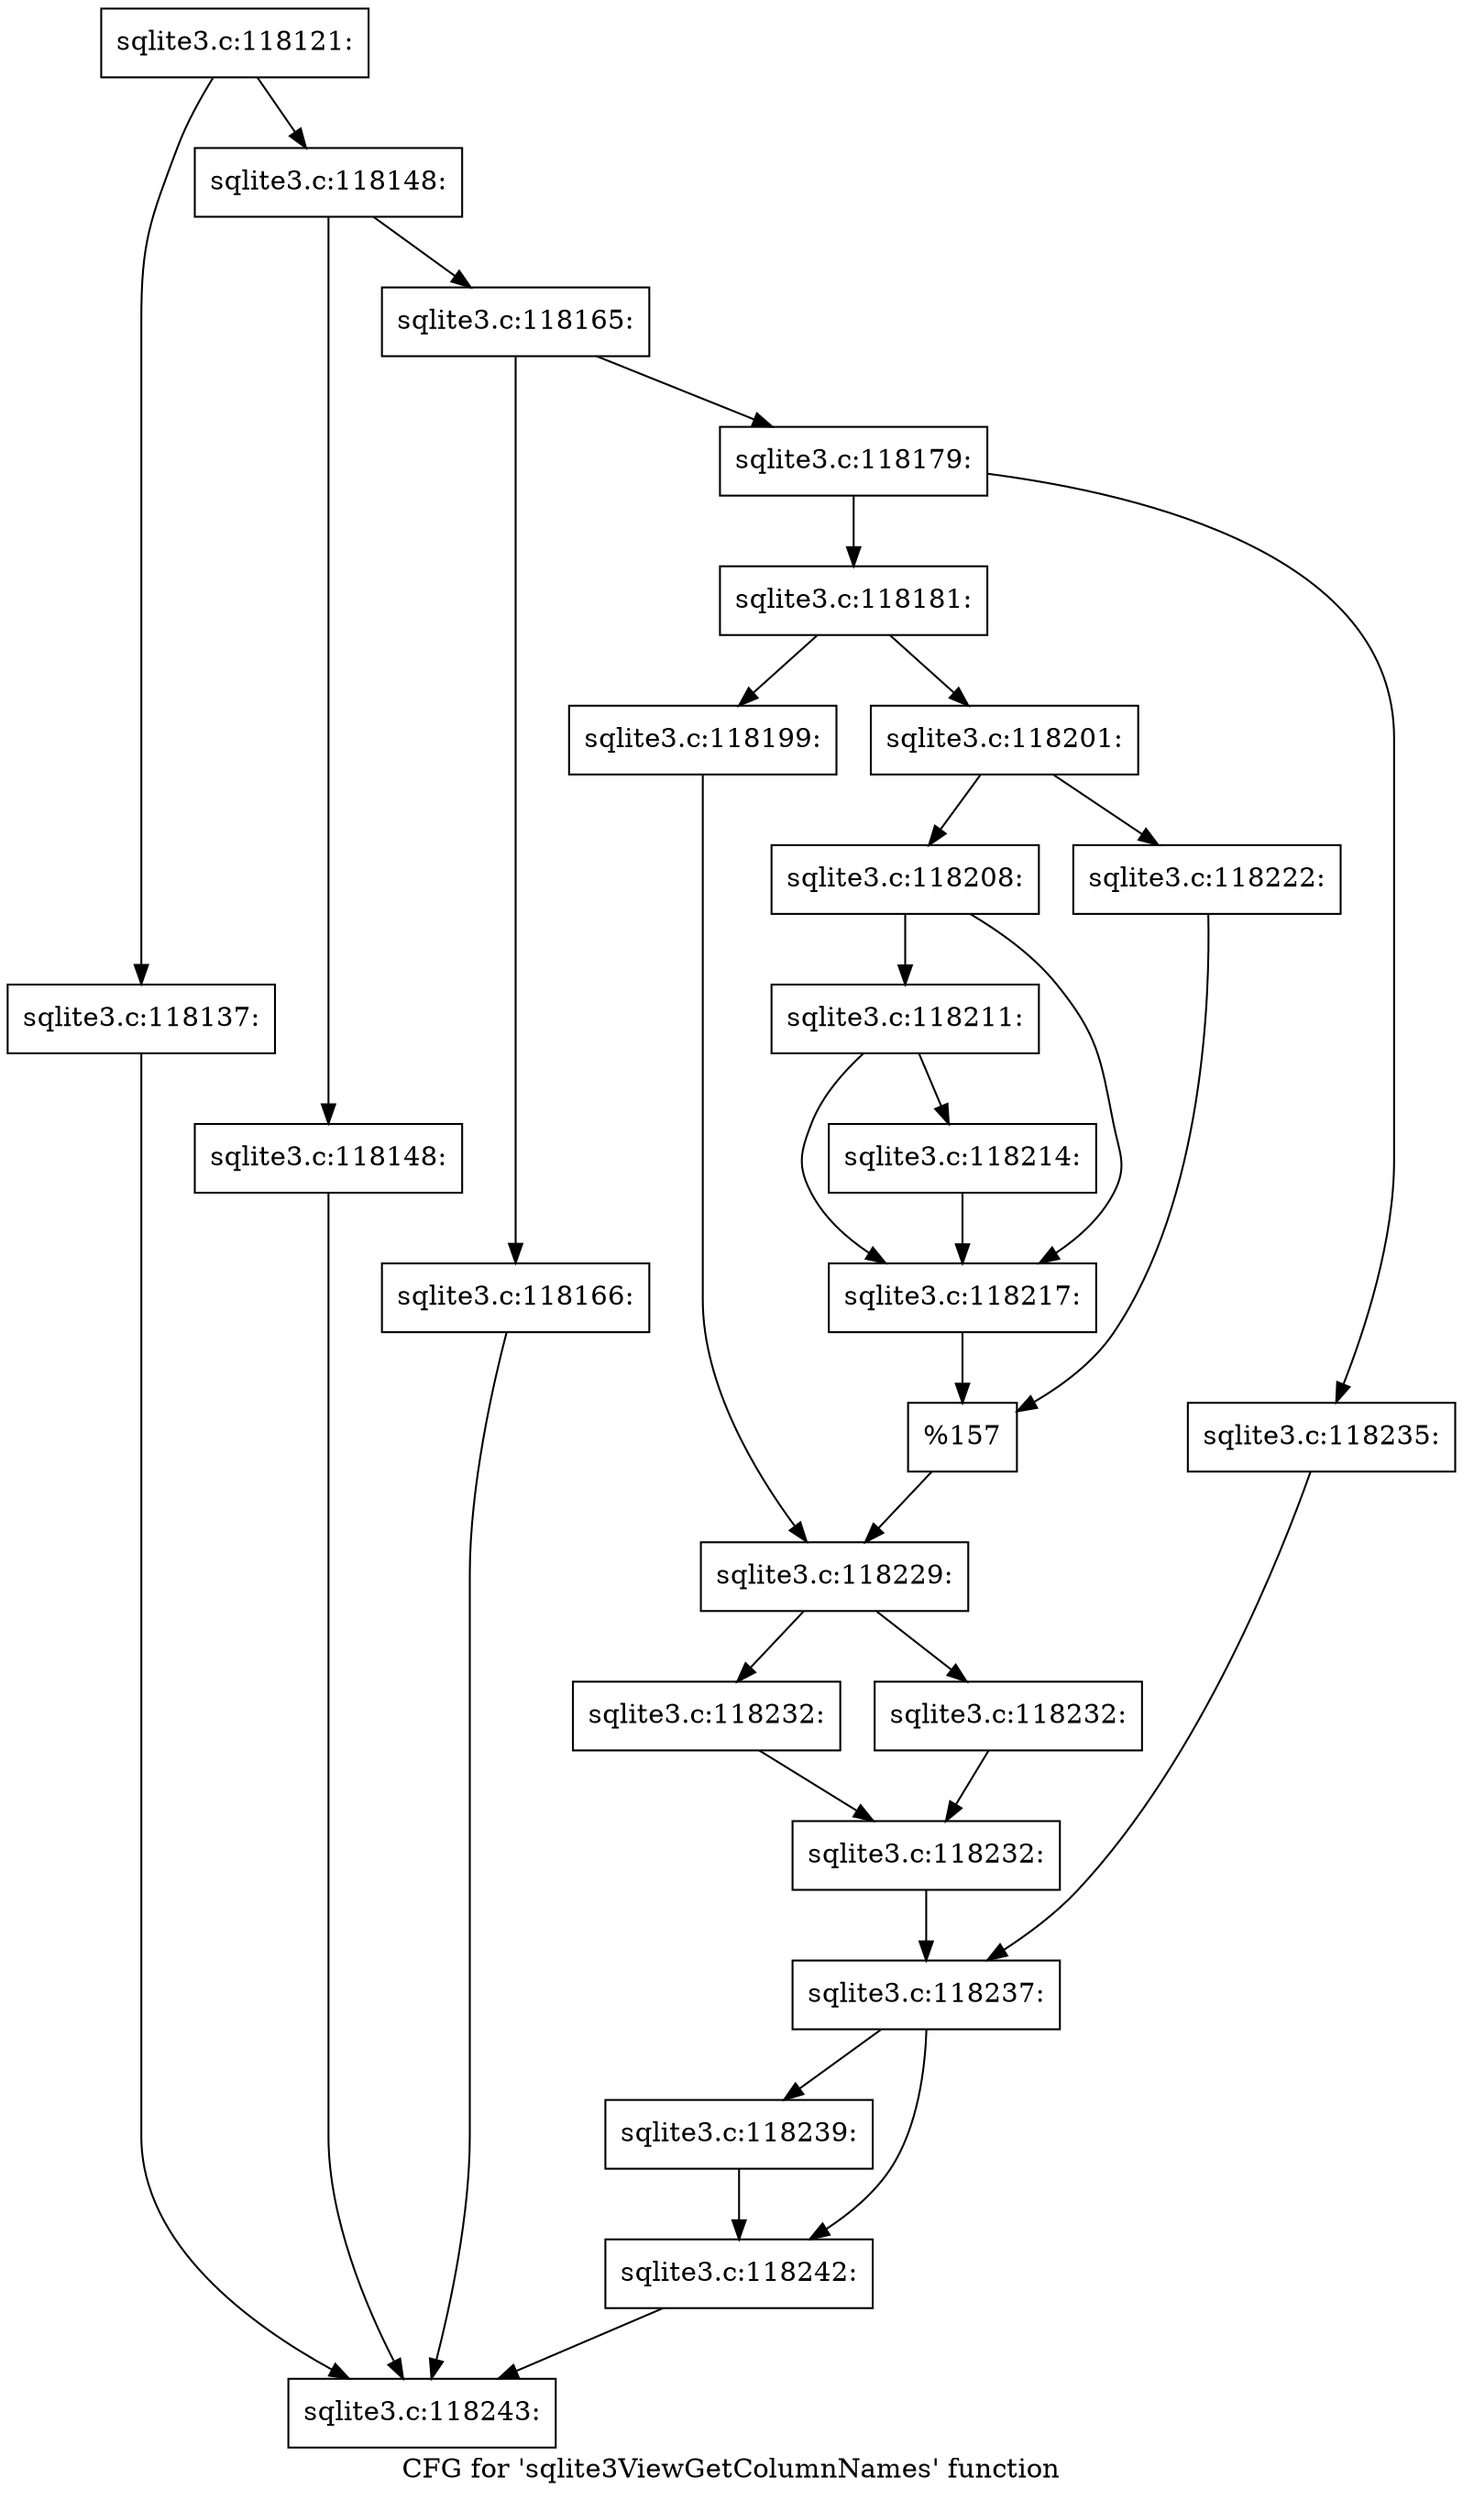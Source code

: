 digraph "CFG for 'sqlite3ViewGetColumnNames' function" {
	label="CFG for 'sqlite3ViewGetColumnNames' function";

	Node0x55c0f8fbf030 [shape=record,label="{sqlite3.c:118121:}"];
	Node0x55c0f8fbf030 -> Node0x55c0f8fc2300;
	Node0x55c0f8fbf030 -> Node0x55c0f8fc2350;
	Node0x55c0f8fc2300 [shape=record,label="{sqlite3.c:118137:}"];
	Node0x55c0f8fc2300 -> Node0x55c0f8fbf1b0;
	Node0x55c0f8fc2350 [shape=record,label="{sqlite3.c:118148:}"];
	Node0x55c0f8fc2350 -> Node0x55c0f65871d0;
	Node0x55c0f8fc2350 -> Node0x55c0f8fc3200;
	Node0x55c0f65871d0 [shape=record,label="{sqlite3.c:118148:}"];
	Node0x55c0f65871d0 -> Node0x55c0f8fbf1b0;
	Node0x55c0f8fc3200 [shape=record,label="{sqlite3.c:118165:}"];
	Node0x55c0f8fc3200 -> Node0x55c0f8fc3cc0;
	Node0x55c0f8fc3200 -> Node0x55c0f8fc3d10;
	Node0x55c0f8fc3cc0 [shape=record,label="{sqlite3.c:118166:}"];
	Node0x55c0f8fc3cc0 -> Node0x55c0f8fbf1b0;
	Node0x55c0f8fc3d10 [shape=record,label="{sqlite3.c:118179:}"];
	Node0x55c0f8fc3d10 -> Node0x55c0f8fc4f70;
	Node0x55c0f8fc3d10 -> Node0x55c0f8fc5010;
	Node0x55c0f8fc4f70 [shape=record,label="{sqlite3.c:118181:}"];
	Node0x55c0f8fc4f70 -> Node0x55c0f8fc8470;
	Node0x55c0f8fc4f70 -> Node0x55c0f8fc8510;
	Node0x55c0f8fc8470 [shape=record,label="{sqlite3.c:118199:}"];
	Node0x55c0f8fc8470 -> Node0x55c0f8fc84c0;
	Node0x55c0f8fc8510 [shape=record,label="{sqlite3.c:118201:}"];
	Node0x55c0f8fc8510 -> Node0x55c0f8fc8df0;
	Node0x55c0f8fc8510 -> Node0x55c0f8fc8e90;
	Node0x55c0f8fc8df0 [shape=record,label="{sqlite3.c:118208:}"];
	Node0x55c0f8fc8df0 -> Node0x55c0f8fc9b20;
	Node0x55c0f8fc8df0 -> Node0x55c0f8fc9ad0;
	Node0x55c0f8fc9b20 [shape=record,label="{sqlite3.c:118211:}"];
	Node0x55c0f8fc9b20 -> Node0x55c0f8fc9a80;
	Node0x55c0f8fc9b20 -> Node0x55c0f8fc9ad0;
	Node0x55c0f8fc9a80 [shape=record,label="{sqlite3.c:118214:}"];
	Node0x55c0f8fc9a80 -> Node0x55c0f8fc9ad0;
	Node0x55c0f8fc9ad0 [shape=record,label="{sqlite3.c:118217:}"];
	Node0x55c0f8fc9ad0 -> Node0x55c0f8fc8e40;
	Node0x55c0f8fc8e90 [shape=record,label="{sqlite3.c:118222:}"];
	Node0x55c0f8fc8e90 -> Node0x55c0f8fc8e40;
	Node0x55c0f8fc8e40 [shape=record,label="{%157}"];
	Node0x55c0f8fc8e40 -> Node0x55c0f8fc84c0;
	Node0x55c0f8fc84c0 [shape=record,label="{sqlite3.c:118229:}"];
	Node0x55c0f8fc84c0 -> Node0x55c0f63a80e0;
	Node0x55c0f8fc84c0 -> Node0x55c0f8fcaec0;
	Node0x55c0f63a80e0 [shape=record,label="{sqlite3.c:118232:}"];
	Node0x55c0f63a80e0 -> Node0x55c0f8fcd130;
	Node0x55c0f8fcaec0 [shape=record,label="{sqlite3.c:118232:}"];
	Node0x55c0f8fcaec0 -> Node0x55c0f8fcd130;
	Node0x55c0f8fcd130 [shape=record,label="{sqlite3.c:118232:}"];
	Node0x55c0f8fcd130 -> Node0x55c0f8fc4fc0;
	Node0x55c0f8fc5010 [shape=record,label="{sqlite3.c:118235:}"];
	Node0x55c0f8fc5010 -> Node0x55c0f8fc4fc0;
	Node0x55c0f8fc4fc0 [shape=record,label="{sqlite3.c:118237:}"];
	Node0x55c0f8fc4fc0 -> Node0x55c0f8fce9c0;
	Node0x55c0f8fc4fc0 -> Node0x55c0f8fcea10;
	Node0x55c0f8fce9c0 [shape=record,label="{sqlite3.c:118239:}"];
	Node0x55c0f8fce9c0 -> Node0x55c0f8fcea10;
	Node0x55c0f8fcea10 [shape=record,label="{sqlite3.c:118242:}"];
	Node0x55c0f8fcea10 -> Node0x55c0f8fbf1b0;
	Node0x55c0f8fbf1b0 [shape=record,label="{sqlite3.c:118243:}"];
}
